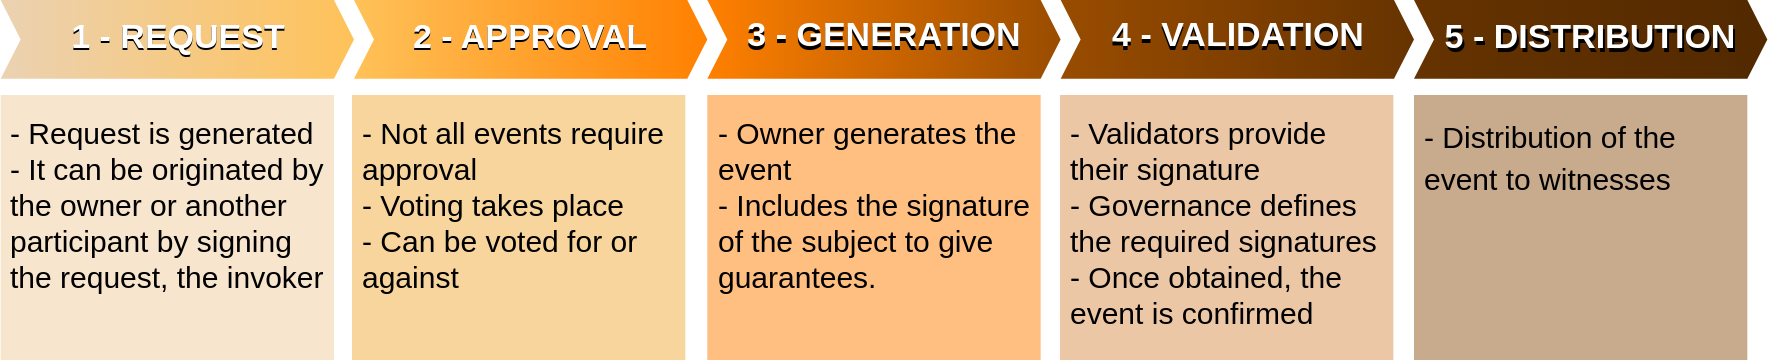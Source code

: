 <mxfile version="20.8.1" type="embed" pages="5">
    <diagram id="1zcTAVt1k4KSup7FvAfL" name="event-life-cycle">
        <mxGraphModel dx="1113" dy="445" grid="1" gridSize="10" guides="1" tooltips="1" connect="1" arrows="1" fold="1" page="0" pageScale="1" pageWidth="827" pageHeight="1169" math="0" shadow="0">
            <root>
                <mxCell id="3D7FDG2aXA9G618_Kong-0"/>
                <mxCell id="3D7FDG2aXA9G618_Kong-1" parent="3D7FDG2aXA9G618_Kong-0"/>
                <mxCell id="3D7FDG2aXA9G618_Kong-4" value="" style="shape=step;perimeter=stepPerimeter;whiteSpace=wrap;html=1;fixedSize=1;size=10;fillColor=#994C00;strokeColor=none;fontSize=17;fontColor=#FFFFFF;fontStyle=1;align=center;rounded=0;gradientColor=#663300;gradientDirection=east;" parent="3D7FDG2aXA9G618_Kong-1" vertex="1">
                    <mxGeometry x="245.33" y="120" width="176.67" height="39.38" as="geometry"/>
                </mxCell>
                <mxCell id="3D7FDG2aXA9G618_Kong-7" value="&lt;div style=&quot;&quot;&gt;&lt;div style=&quot;&quot;&gt;&lt;span style=&quot;font-size: 15px; background-color: initial;&quot;&gt;- N&lt;/span&gt;&lt;span style=&quot;background-color: initial;&quot;&gt;ot all events require approval&lt;/span&gt;&lt;/div&gt;&lt;div style=&quot;&quot;&gt;&lt;span style=&quot;font-size: 15px; background-color: initial;&quot;&gt;- Voting takes place&lt;/span&gt;&lt;/div&gt;&lt;div style=&quot;font-size: 15px;&quot;&gt;- Can be voted for or against&lt;/div&gt;&lt;/div&gt;" style="shape=rect;fillColor=#F7D59C;strokeColor=none;fontSize=15;html=1;whiteSpace=wrap;align=left;verticalAlign=top;spacing=5;rounded=0;" parent="3D7FDG2aXA9G618_Kong-1" vertex="1">
                    <mxGeometry x="-109.01" y="167.5" width="166.67" height="132.5" as="geometry"/>
                </mxCell>
                <mxCell id="3D7FDG2aXA9G618_Kong-10" value="&lt;div style=&quot;font-size: 15px;&quot;&gt;- Owner generates the event&lt;/div&gt;&lt;div style=&quot;font-size: 15px;&quot;&gt;- Includes the signature of the subject to give guarantees.&lt;/div&gt;" style="shape=rect;fillColor=#FFBF80;strokeColor=none;fontSize=15;html=1;whiteSpace=wrap;align=left;verticalAlign=top;spacing=5;rounded=0;" parent="3D7FDG2aXA9G618_Kong-1" vertex="1">
                    <mxGeometry x="68.66" y="167.5" width="166.67" height="132.5" as="geometry"/>
                </mxCell>
                <mxCell id="3D7FDG2aXA9G618_Kong-13" value="&lt;div style=&quot;font-size: 15px;&quot;&gt;&lt;div style=&quot;border-color: var(--border-color); font-size: 15px;&quot;&gt;- Validators provide their signature&lt;/div&gt;&lt;div style=&quot;border-color: var(--border-color); font-size: 15px;&quot;&gt;- Governance defines the required signatures&lt;/div&gt;&lt;div style=&quot;border-color: var(--border-color); font-size: 15px;&quot;&gt;- Once obtained, the event is confirmed&lt;/div&gt;&lt;/div&gt;" style="shape=rect;fillColor=#EBC7A5;strokeColor=none;fontSize=15;html=1;whiteSpace=wrap;align=left;verticalAlign=top;spacing=5;rounded=0;" parent="3D7FDG2aXA9G618_Kong-1" vertex="1">
                    <mxGeometry x="245" y="167.5" width="166.67" height="132.5" as="geometry"/>
                </mxCell>
                <mxCell id="zji8N-b991imn8FverHJ-0" value="" style="shape=step;perimeter=stepPerimeter;whiteSpace=wrap;html=1;fixedSize=1;size=10;fillColor=#EBD2B2;strokeColor=none;fontSize=17;fontColor=#FFFFFF;fontStyle=1;align=center;rounded=0;gradientColor=#FFC259;gradientDirection=east;shadow=0;labelBorderColor=none;labelBackgroundColor=none;" parent="3D7FDG2aXA9G618_Kong-1" vertex="1">
                    <mxGeometry x="-284.68" y="120" width="176.67" height="39.375" as="geometry"/>
                </mxCell>
                <mxCell id="zji8N-b991imn8FverHJ-1" value="&lt;div style=&quot;font-size: 15px;&quot;&gt;- Request is generated&lt;/div&gt;&lt;div style=&quot;font-size: 15px;&quot;&gt;- It can be originated by the owner or another participant by signing the request, the invoker&lt;/div&gt;" style="shape=rect;fillColor=#F7E5CD;strokeColor=none;fontSize=15;html=1;whiteSpace=wrap;align=left;verticalAlign=top;spacing=5;rounded=0;" parent="3D7FDG2aXA9G618_Kong-1" vertex="1">
                    <mxGeometry x="-284.68" y="167.5" width="166.67" height="132.5" as="geometry"/>
                </mxCell>
                <mxCell id="MSrR4TBd-L7hS1zNSrKN-9" value="&lt;span style=&quot;font-size: 17px; font-weight: 700;&quot;&gt;1 - REQUEST&lt;/span&gt;" style="text;html=1;strokeColor=none;fillColor=none;align=center;verticalAlign=middle;whiteSpace=wrap;rounded=0;shadow=0;labelBackgroundColor=none;labelBorderColor=none;fontColor=#000000;" parent="3D7FDG2aXA9G618_Kong-1" vertex="1">
                    <mxGeometry x="-271.345" y="124.69" width="150" height="30" as="geometry"/>
                </mxCell>
                <mxCell id="MSrR4TBd-L7hS1zNSrKN-10" value="&lt;span style=&quot;font-size: 17px; font-weight: 700;&quot;&gt;4 - VALIDATION&lt;/span&gt;" style="text;html=1;strokeColor=none;fillColor=none;align=center;verticalAlign=middle;whiteSpace=wrap;rounded=0;shadow=1;labelBackgroundColor=none;labelBorderColor=none;fontColor=#000000;" parent="3D7FDG2aXA9G618_Kong-1" vertex="1">
                    <mxGeometry x="258.665" y="124.69" width="150" height="30" as="geometry"/>
                </mxCell>
                <mxCell id="MSrR4TBd-L7hS1zNSrKN-5" value="&lt;span style=&quot;font-size: 17px; font-weight: 700;&quot;&gt;1 - REQUEST&lt;/span&gt;" style="text;html=1;strokeColor=none;fillColor=none;align=center;verticalAlign=middle;whiteSpace=wrap;rounded=0;shadow=0;labelBackgroundColor=none;labelBorderColor=none;fontColor=#FFFFFF;" parent="3D7FDG2aXA9G618_Kong-1" vertex="1">
                    <mxGeometry x="-271.345" y="122.69" width="150" height="32" as="geometry"/>
                </mxCell>
                <mxCell id="MSrR4TBd-L7hS1zNSrKN-6" value="&lt;span style=&quot;font-size: 17px; font-weight: 700;&quot;&gt;4 - VALIDATION&lt;/span&gt;" style="text;html=1;strokeColor=none;fillColor=none;align=center;verticalAlign=middle;whiteSpace=wrap;rounded=0;shadow=0;labelBackgroundColor=none;labelBorderColor=none;fontColor=#FFFFFF;" parent="3D7FDG2aXA9G618_Kong-1" vertex="1">
                    <mxGeometry x="258.665" y="122.69" width="150" height="30" as="geometry"/>
                </mxCell>
                <mxCell id="VXS1nXUSuqMABbqbhZp8-0" value="" style="shape=step;perimeter=stepPerimeter;whiteSpace=wrap;html=1;fixedSize=1;size=10;fillColor=#663300;strokeColor=none;fontSize=17;fontColor=#FFFFFF;fontStyle=1;align=center;rounded=0;gradientColor=#522900;gradientDirection=east;" parent="3D7FDG2aXA9G618_Kong-1" vertex="1">
                    <mxGeometry x="422" y="120" width="176.67" height="39.38" as="geometry"/>
                </mxCell>
                <mxCell id="VXS1nXUSuqMABbqbhZp8-1" value="&lt;div style=&quot;font-size: 15px; line-height: 140%;&quot;&gt;&lt;div style=&quot;line-height: 140%;&quot;&gt;- Distribution of the event to witnesses&lt;/div&gt;&lt;div style=&quot;line-height: 140%;&quot;&gt;&lt;br&gt;&lt;/div&gt;&lt;/div&gt;" style="shape=rect;fillColor=#c8aa8d;strokeColor=none;fontSize=16;html=1;whiteSpace=wrap;align=left;verticalAlign=top;spacing=5;rounded=0;" parent="3D7FDG2aXA9G618_Kong-1" vertex="1">
                    <mxGeometry x="422" y="167.5" width="166.67" height="132.5" as="geometry"/>
                </mxCell>
                <mxCell id="VXS1nXUSuqMABbqbhZp8-2" value="&lt;span style=&quot;font-size: 17px; font-weight: 700;&quot;&gt;5 - DISTRIBUTION&lt;/span&gt;" style="text;html=1;strokeColor=none;fillColor=none;align=center;verticalAlign=middle;whiteSpace=wrap;rounded=0;shadow=1;labelBackgroundColor=none;labelBorderColor=none;fontColor=#000000;" parent="3D7FDG2aXA9G618_Kong-1" vertex="1">
                    <mxGeometry x="436.335" y="125.69" width="150" height="30" as="geometry"/>
                </mxCell>
                <mxCell id="VXS1nXUSuqMABbqbhZp8-3" value="&lt;span style=&quot;font-size: 17px; font-weight: 700;&quot;&gt;5 - DISTRIBUTION&lt;/span&gt;" style="text;html=1;strokeColor=none;fillColor=none;align=center;verticalAlign=middle;whiteSpace=wrap;rounded=0;shadow=0;labelBackgroundColor=none;labelBorderColor=none;fontColor=#FFFFFF;" parent="3D7FDG2aXA9G618_Kong-1" vertex="1">
                    <mxGeometry x="435.335" y="124.25" width="150" height="30" as="geometry"/>
                </mxCell>
                <mxCell id="PFTVn4rHt_c6S9Pr9B8e-0" value="" style="group" parent="3D7FDG2aXA9G618_Kong-1" vertex="1" connectable="0">
                    <mxGeometry x="68.657" y="120" width="176.67" height="39.375" as="geometry"/>
                </mxCell>
                <mxCell id="3D7FDG2aXA9G618_Kong-3" value="" style="shape=step;perimeter=stepPerimeter;whiteSpace=wrap;html=1;fixedSize=1;size=10;fillColor=#FF8000;strokeColor=none;fontSize=17;fontColor=#FFFFFF;fontStyle=1;align=center;rounded=0;gradientColor=#994C00;gradientDirection=east;" parent="PFTVn4rHt_c6S9Pr9B8e-0" vertex="1">
                    <mxGeometry x="1.421e-14" width="176.67" height="39.375" as="geometry"/>
                </mxCell>
                <mxCell id="MSrR4TBd-L7hS1zNSrKN-12" value="&lt;span style=&quot;font-size: 17px; font-weight: 700;&quot;&gt;3 - GENERATION&lt;/span&gt;" style="text;html=1;strokeColor=none;fillColor=none;align=center;verticalAlign=middle;whiteSpace=wrap;rounded=0;shadow=1;labelBackgroundColor=none;labelBorderColor=none;fontColor=#000000;" parent="PFTVn4rHt_c6S9Pr9B8e-0" vertex="1">
                    <mxGeometry x="13.335" y="4.69" width="150" height="30" as="geometry"/>
                </mxCell>
                <mxCell id="MSrR4TBd-L7hS1zNSrKN-8" value="&lt;span style=&quot;font-size: 17px; font-weight: 700;&quot;&gt;3 - GENERATION&lt;/span&gt;" style="text;html=1;strokeColor=none;fillColor=none;align=center;verticalAlign=middle;whiteSpace=wrap;rounded=0;shadow=0;labelBackgroundColor=none;labelBorderColor=none;fontColor=#FFFFFF;" parent="PFTVn4rHt_c6S9Pr9B8e-0" vertex="1">
                    <mxGeometry x="13.335" y="2.69" width="150" height="30" as="geometry"/>
                </mxCell>
                <mxCell id="3D7FDG2aXA9G618_Kong-2" value="" style="shape=step;perimeter=stepPerimeter;whiteSpace=wrap;html=1;fixedSize=1;size=10;fillColor=#FFC259;strokeColor=none;fontSize=17;fontColor=#FFFFFF;fontStyle=1;align=center;rounded=0;gradientColor=#FF8000;gradientDirection=east;" parent="3D7FDG2aXA9G618_Kong-1" vertex="1">
                    <mxGeometry x="-108.01" y="120" width="176.67" height="39.375" as="geometry"/>
                </mxCell>
                <mxCell id="MSrR4TBd-L7hS1zNSrKN-11" value="&lt;span style=&quot;font-size: 17px; font-weight: 700;&quot;&gt;2 - APPROVAL&lt;/span&gt;" style="text;html=1;strokeColor=none;fillColor=none;align=center;verticalAlign=middle;whiteSpace=wrap;rounded=0;shadow=1;labelBackgroundColor=none;labelBorderColor=none;fontColor=#000000;" parent="3D7FDG2aXA9G618_Kong-1" vertex="1">
                    <mxGeometry x="-94.675" y="124.69" width="150" height="30" as="geometry"/>
                </mxCell>
                <mxCell id="MSrR4TBd-L7hS1zNSrKN-7" value="&lt;span style=&quot;font-size: 17px; font-weight: 700;&quot;&gt;2 - APPROVAL&lt;/span&gt;" style="text;html=1;strokeColor=none;fillColor=none;align=center;verticalAlign=middle;whiteSpace=wrap;rounded=0;shadow=0;labelBackgroundColor=none;labelBorderColor=none;fontColor=#FFFFFF;" parent="3D7FDG2aXA9G618_Kong-1" vertex="1">
                    <mxGeometry x="-94.675" y="123.69" width="150" height="30" as="geometry"/>
                </mxCell>
            </root>
        </mxGraphModel>
    </diagram>
    <diagram name="elc-request" id="ZH4E3X_eIG_NYbIEjOJw">
        &#xa;
        <mxGraphModel dx="1057" dy="565" grid="1" gridSize="10" guides="1" tooltips="1" connect="1" arrows="1" fold="1" page="1" pageScale="1" pageWidth="827" pageHeight="1169" math="0" shadow="0">
            &#xa;
            <root>
                &#xa;
                <mxCell id="dDCduzP2diUJze8aiC3Q-0"/>
                &#xa;
                <mxCell id="dDCduzP2diUJze8aiC3Q-1" parent="dDCduzP2diUJze8aiC3Q-0"/>
                &#xa;
                <mxCell id="dDCduzP2diUJze8aiC3Q-3" value="" style="group" vertex="1" connectable="0" parent="dDCduzP2diUJze8aiC3Q-1">
                    &#xa;
                    <mxGeometry x="200" y="240" width="120" height="65" as="geometry"/>
                    &#xa;
                </mxCell>
                &#xa;
                <mxCell id="dDCduzP2diUJze8aiC3Q-4" value="&lt;div&gt;&lt;br&gt;&lt;/div&gt;" style="rounded=1;whiteSpace=wrap;html=1;fillColor=#fff2cc;strokeColor=#d6b656;" vertex="1" parent="dDCduzP2diUJze8aiC3Q-3">
                    &#xa;
                    <mxGeometry width="120" height="65" as="geometry"/>
                    &#xa;
                </mxCell>
                &#xa;
                <mxCell id="dDCduzP2diUJze8aiC3Q-5" value="Event request" style="text;html=1;strokeColor=none;fillColor=none;align=center;verticalAlign=middle;whiteSpace=wrap;rounded=0;" vertex="1" parent="dDCduzP2diUJze8aiC3Q-3">
                    &#xa;
                    <mxGeometry x="15" y="3" width="90" height="10" as="geometry"/>
                    &#xa;
                </mxCell>
                &#xa;
                <mxCell id="dDCduzP2diUJze8aiC3Q-6" value="&lt;div&gt;Invoker signature&lt;br&gt;&lt;/div&gt;" style="rounded=1;whiteSpace=wrap;html=1;fillColor=#f8cecc;strokeColor=#b85450;dashed=1;" vertex="1" parent="dDCduzP2diUJze8aiC3Q-3">
                    &#xa;
                    <mxGeometry x="10" y="40" width="100" height="20" as="geometry"/>
                    &#xa;
                </mxCell>
                &#xa;
                <mxCell id="dDCduzP2diUJze8aiC3Q-7" value="&lt;div&gt;Content&lt;br&gt;&lt;/div&gt;" style="rounded=1;whiteSpace=wrap;html=1;fillColor=#dae8fc;strokeColor=#6c8ebf;" vertex="1" parent="dDCduzP2diUJze8aiC3Q-3">
                    &#xa;
                    <mxGeometry x="10" y="16" width="100" height="20" as="geometry"/>
                    &#xa;
                </mxCell>
                &#xa;
            </root>
            &#xa;
        </mxGraphModel>
        &#xa;
    </diagram>
    <diagram name="elc-approval" id="gNj-EA2J8fHijZxM0nG6">
        &#xa;
        <mxGraphModel dx="1057" dy="565" grid="1" gridSize="10" guides="1" tooltips="1" connect="1" arrows="1" fold="1" page="1" pageScale="1" pageWidth="827" pageHeight="1169" math="0" shadow="0">
            &#xa;
            <root>
                &#xa;
                <mxCell id="Jkv9Ta_9DxzxKRtZIUc8-0"/>
                &#xa;
                <mxCell id="Jkv9Ta_9DxzxKRtZIUc8-1" parent="Jkv9Ta_9DxzxKRtZIUc8-0"/>
                &#xa;
                <mxCell id="Jkv9Ta_9DxzxKRtZIUc8-2" value="" style="group" vertex="1" connectable="0" parent="Jkv9Ta_9DxzxKRtZIUc8-1">
                    &#xa;
                    <mxGeometry x="20" y="250" width="120" height="106" as="geometry"/>
                    &#xa;
                </mxCell>
                &#xa;
                <mxCell id="Jkv9Ta_9DxzxKRtZIUc8-3" value="" style="group" vertex="1" connectable="0" parent="Jkv9Ta_9DxzxKRtZIUc8-2">
                    &#xa;
                    <mxGeometry width="120" height="65" as="geometry"/>
                    &#xa;
                </mxCell>
                &#xa;
                <mxCell id="Jkv9Ta_9DxzxKRtZIUc8-4" value="&lt;div&gt;&lt;br&gt;&lt;/div&gt;" style="rounded=1;whiteSpace=wrap;html=1;fillColor=#fff2cc;strokeColor=#d6b656;" vertex="1" parent="Jkv9Ta_9DxzxKRtZIUc8-3">
                    &#xa;
                    <mxGeometry width="120" height="65" as="geometry"/>
                    &#xa;
                </mxCell>
                &#xa;
                <mxCell id="Jkv9Ta_9DxzxKRtZIUc8-5" value="Event request" style="text;html=1;strokeColor=none;fillColor=none;align=center;verticalAlign=middle;whiteSpace=wrap;rounded=0;" vertex="1" parent="Jkv9Ta_9DxzxKRtZIUc8-3">
                    &#xa;
                    <mxGeometry x="15" y="3" width="90" height="10" as="geometry"/>
                    &#xa;
                </mxCell>
                &#xa;
                <mxCell id="Jkv9Ta_9DxzxKRtZIUc8-6" value="&lt;div&gt;Invoker signature&lt;br&gt;&lt;/div&gt;" style="rounded=1;whiteSpace=wrap;html=1;fillColor=#f8cecc;strokeColor=#b85450;dashed=1;" vertex="1" parent="Jkv9Ta_9DxzxKRtZIUc8-3">
                    &#xa;
                    <mxGeometry x="10" y="40" width="100" height="20" as="geometry"/>
                    &#xa;
                </mxCell>
                &#xa;
                <mxCell id="Jkv9Ta_9DxzxKRtZIUc8-7" value="&lt;div&gt;Content&lt;br&gt;&lt;/div&gt;" style="rounded=1;whiteSpace=wrap;html=1;fillColor=#dae8fc;strokeColor=#6c8ebf;" vertex="1" parent="Jkv9Ta_9DxzxKRtZIUc8-3">
                    &#xa;
                    <mxGeometry x="10" y="16" width="100" height="20" as="geometry"/>
                    &#xa;
                </mxCell>
                &#xa;
                <mxCell id="Jkv9Ta_9DxzxKRtZIUc8-8" value="" style="group" vertex="1" connectable="0" parent="Jkv9Ta_9DxzxKRtZIUc8-1">
                    &#xa;
                    <mxGeometry x="190" y="230" width="120" height="106" as="geometry"/>
                    &#xa;
                </mxCell>
                &#xa;
                <mxCell id="Jkv9Ta_9DxzxKRtZIUc8-9" value="" style="group" vertex="1" connectable="0" parent="Jkv9Ta_9DxzxKRtZIUc8-8">
                    &#xa;
                    <mxGeometry y="77" width="120" height="29" as="geometry"/>
                    &#xa;
                </mxCell>
                &#xa;
                <mxCell id="Jkv9Ta_9DxzxKRtZIUc8-10" value="&lt;div&gt;Approver signature&lt;br&gt;&lt;/div&gt;" style="rounded=1;whiteSpace=wrap;html=1;fillColor=#f8cecc;strokeColor=#b85450;dashed=1;" vertex="1" parent="Jkv9Ta_9DxzxKRtZIUc8-9">
                    &#xa;
                    <mxGeometry width="110" height="20" as="geometry"/>
                    &#xa;
                </mxCell>
                &#xa;
                <mxCell id="Jkv9Ta_9DxzxKRtZIUc8-11" value="&lt;div&gt;Approver signature&lt;br&gt;&lt;/div&gt;" style="rounded=1;whiteSpace=wrap;html=1;fillColor=#f8cecc;strokeColor=#b85450;dashed=1;" vertex="1" parent="Jkv9Ta_9DxzxKRtZIUc8-9">
                    &#xa;
                    <mxGeometry x="5" y="5" width="110" height="20" as="geometry"/>
                    &#xa;
                </mxCell>
                &#xa;
                <mxCell id="Jkv9Ta_9DxzxKRtZIUc8-12" value="&lt;div&gt;Approver signature&lt;br&gt;&lt;/div&gt;" style="rounded=1;whiteSpace=wrap;html=1;fillColor=#f8cecc;strokeColor=#b85450;dashed=1;" vertex="1" parent="Jkv9Ta_9DxzxKRtZIUc8-9">
                    &#xa;
                    <mxGeometry x="10" y="9" width="110" height="20" as="geometry"/>
                    &#xa;
                </mxCell>
                &#xa;
                <mxCell id="Jkv9Ta_9DxzxKRtZIUc8-13" style="edgeStyle=none;html=1;exitX=0.5;exitY=0;exitDx=0;exitDy=0;entryX=0.459;entryY=1.002;entryDx=0;entryDy=0;entryPerimeter=0;" edge="1" parent="Jkv9Ta_9DxzxKRtZIUc8-8" source="Jkv9Ta_9DxzxKRtZIUc8-10" target="Jkv9Ta_9DxzxKRtZIUc8-15">
                    &#xa;
                    <mxGeometry relative="1" as="geometry">
                        &#xa;
                        <mxPoint x="64" y="80" as="sourcePoint"/>
                        &#xa;
                        <mxPoint x="55" y="70" as="targetPoint"/>
                        &#xa;
                    </mxGeometry>
                    &#xa;
                </mxCell>
                &#xa;
                <mxCell id="Jkv9Ta_9DxzxKRtZIUc8-14" value="" style="group" vertex="1" connectable="0" parent="Jkv9Ta_9DxzxKRtZIUc8-8">
                    &#xa;
                    <mxGeometry width="120" height="65" as="geometry"/>
                    &#xa;
                </mxCell>
                &#xa;
                <mxCell id="Jkv9Ta_9DxzxKRtZIUc8-15" value="&lt;div&gt;&lt;br&gt;&lt;/div&gt;" style="rounded=1;whiteSpace=wrap;html=1;fillColor=#fff2cc;strokeColor=#d6b656;" vertex="1" parent="Jkv9Ta_9DxzxKRtZIUc8-14">
                    &#xa;
                    <mxGeometry width="120" height="65" as="geometry"/>
                    &#xa;
                </mxCell>
                &#xa;
                <mxCell id="Jkv9Ta_9DxzxKRtZIUc8-16" value="Event request" style="text;html=1;strokeColor=none;fillColor=none;align=center;verticalAlign=middle;whiteSpace=wrap;rounded=0;" vertex="1" parent="Jkv9Ta_9DxzxKRtZIUc8-14">
                    &#xa;
                    <mxGeometry x="15" y="3" width="90" height="10" as="geometry"/>
                    &#xa;
                </mxCell>
                &#xa;
                <mxCell id="Jkv9Ta_9DxzxKRtZIUc8-17" value="&lt;div&gt;Invoker signature&lt;br&gt;&lt;/div&gt;" style="rounded=1;whiteSpace=wrap;html=1;fillColor=#f8cecc;strokeColor=#b85450;dashed=1;" vertex="1" parent="Jkv9Ta_9DxzxKRtZIUc8-14">
                    &#xa;
                    <mxGeometry x="10" y="40" width="100" height="20" as="geometry"/>
                    &#xa;
                </mxCell>
                &#xa;
                <mxCell id="Jkv9Ta_9DxzxKRtZIUc8-18" value="&lt;div&gt;Content&lt;br&gt;&lt;/div&gt;" style="rounded=1;whiteSpace=wrap;html=1;fillColor=#dae8fc;strokeColor=#6c8ebf;" vertex="1" parent="Jkv9Ta_9DxzxKRtZIUc8-14">
                    &#xa;
                    <mxGeometry x="10" y="16" width="100" height="20" as="geometry"/>
                    &#xa;
                </mxCell>
                &#xa;
                <mxCell id="Jkv9Ta_9DxzxKRtZIUc8-19" value="" style="shape=flexArrow;endArrow=classic;html=1;fillColor=#A1A1A1;strokeColor=none;width=7.222;endSize=4.203;endWidth=11.883;" edge="1" parent="Jkv9Ta_9DxzxKRtZIUc8-1">
                    &#xa;
                    <mxGeometry width="50" height="50" relative="1" as="geometry">
                        &#xa;
                        <mxPoint x="150" y="282.76" as="sourcePoint"/>
                        &#xa;
                        <mxPoint x="180" y="282.76" as="targetPoint"/>
                        &#xa;
                    </mxGeometry>
                    &#xa;
                </mxCell>
                &#xa;
            </root>
            &#xa;
        </mxGraphModel>
        &#xa;
    </diagram>
    <diagram id="ZJOfFJzypOt2eD_Vw1f1" name="elc-generation">
        &#xa;
        <mxGraphModel dx="1244" dy="665" grid="1" gridSize="10" guides="1" tooltips="1" connect="1" arrows="1" fold="1" page="1" pageScale="1" pageWidth="827" pageHeight="1169" math="0" shadow="0">
            &#xa;
            <root>
                &#xa;
                <mxCell id="0"/>
                &#xa;
                <mxCell id="1" parent="0"/>
                &#xa;
                <mxCell id="nVv_LCEXnK_jE2LSABRJ-8" value="" style="group" vertex="1" connectable="0" parent="1">
                    &#xa;
                    <mxGeometry x="20" y="250" width="120" height="106" as="geometry"/>
                    &#xa;
                </mxCell>
                &#xa;
                <mxCell id="nVv_LCEXnK_jE2LSABRJ-14" value="" style="group" vertex="1" connectable="0" parent="nVv_LCEXnK_jE2LSABRJ-8">
                    &#xa;
                    <mxGeometry width="120" height="65" as="geometry"/>
                    &#xa;
                </mxCell>
                &#xa;
                <mxCell id="nVv_LCEXnK_jE2LSABRJ-15" value="&lt;div&gt;&lt;br&gt;&lt;/div&gt;" style="rounded=1;whiteSpace=wrap;html=1;fillColor=#fff2cc;strokeColor=#d6b656;" vertex="1" parent="nVv_LCEXnK_jE2LSABRJ-14">
                    &#xa;
                    <mxGeometry width="120" height="65" as="geometry"/>
                    &#xa;
                </mxCell>
                &#xa;
                <mxCell id="nVv_LCEXnK_jE2LSABRJ-16" value="Event request" style="text;html=1;strokeColor=none;fillColor=none;align=center;verticalAlign=middle;whiteSpace=wrap;rounded=0;" vertex="1" parent="nVv_LCEXnK_jE2LSABRJ-14">
                    &#xa;
                    <mxGeometry x="15" y="3" width="90" height="10" as="geometry"/>
                    &#xa;
                </mxCell>
                &#xa;
                <mxCell id="nVv_LCEXnK_jE2LSABRJ-17" value="&lt;div&gt;Invoker signature&lt;br&gt;&lt;/div&gt;" style="rounded=1;whiteSpace=wrap;html=1;fillColor=#f8cecc;strokeColor=#b85450;dashed=1;" vertex="1" parent="nVv_LCEXnK_jE2LSABRJ-14">
                    &#xa;
                    <mxGeometry x="10" y="40" width="100" height="20" as="geometry"/>
                    &#xa;
                </mxCell>
                &#xa;
                <mxCell id="nVv_LCEXnK_jE2LSABRJ-18" value="&lt;div&gt;Content&lt;br&gt;&lt;/div&gt;" style="rounded=1;whiteSpace=wrap;html=1;fillColor=#dae8fc;strokeColor=#6c8ebf;" vertex="1" parent="nVv_LCEXnK_jE2LSABRJ-14">
                    &#xa;
                    <mxGeometry x="10" y="16" width="100" height="20" as="geometry"/>
                    &#xa;
                </mxCell>
                &#xa;
                <mxCell id="nVv_LCEXnK_jE2LSABRJ-62" value="" style="group" vertex="1" connectable="0" parent="1">
                    &#xa;
                    <mxGeometry x="190" y="230" width="120" height="106" as="geometry"/>
                    &#xa;
                </mxCell>
                &#xa;
                <mxCell id="nVv_LCEXnK_jE2LSABRJ-63" value="" style="group" vertex="1" connectable="0" parent="nVv_LCEXnK_jE2LSABRJ-62">
                    &#xa;
                    <mxGeometry y="77" width="120" height="29" as="geometry"/>
                    &#xa;
                </mxCell>
                &#xa;
                <mxCell id="nVv_LCEXnK_jE2LSABRJ-64" value="&lt;div&gt;Approver signature&lt;br&gt;&lt;/div&gt;" style="rounded=1;whiteSpace=wrap;html=1;fillColor=#f8cecc;strokeColor=#b85450;dashed=1;" vertex="1" parent="nVv_LCEXnK_jE2LSABRJ-63">
                    &#xa;
                    <mxGeometry width="110" height="20" as="geometry"/>
                    &#xa;
                </mxCell>
                &#xa;
                <mxCell id="nVv_LCEXnK_jE2LSABRJ-65" value="&lt;div&gt;Approver signature&lt;br&gt;&lt;/div&gt;" style="rounded=1;whiteSpace=wrap;html=1;fillColor=#f8cecc;strokeColor=#b85450;dashed=1;" vertex="1" parent="nVv_LCEXnK_jE2LSABRJ-63">
                    &#xa;
                    <mxGeometry x="5" y="5" width="110" height="20" as="geometry"/>
                    &#xa;
                </mxCell>
                &#xa;
                <mxCell id="nVv_LCEXnK_jE2LSABRJ-66" value="&lt;div&gt;Approver signature&lt;br&gt;&lt;/div&gt;" style="rounded=1;whiteSpace=wrap;html=1;fillColor=#f8cecc;strokeColor=#b85450;dashed=1;" vertex="1" parent="nVv_LCEXnK_jE2LSABRJ-63">
                    &#xa;
                    <mxGeometry x="10" y="9" width="110" height="20" as="geometry"/>
                    &#xa;
                </mxCell>
                &#xa;
                <mxCell id="nVv_LCEXnK_jE2LSABRJ-67" style="edgeStyle=none;html=1;exitX=0.5;exitY=0;exitDx=0;exitDy=0;entryX=0.459;entryY=1.002;entryDx=0;entryDy=0;entryPerimeter=0;" edge="1" parent="nVv_LCEXnK_jE2LSABRJ-62" source="nVv_LCEXnK_jE2LSABRJ-64" target="nVv_LCEXnK_jE2LSABRJ-69">
                    &#xa;
                    <mxGeometry relative="1" as="geometry">
                        &#xa;
                        <mxPoint x="64" y="80" as="sourcePoint"/>
                        &#xa;
                        <mxPoint x="55" y="70" as="targetPoint"/>
                        &#xa;
                    </mxGeometry>
                    &#xa;
                </mxCell>
                &#xa;
                <mxCell id="nVv_LCEXnK_jE2LSABRJ-68" value="" style="group" vertex="1" connectable="0" parent="nVv_LCEXnK_jE2LSABRJ-62">
                    &#xa;
                    <mxGeometry width="120" height="65" as="geometry"/>
                    &#xa;
                </mxCell>
                &#xa;
                <mxCell id="nVv_LCEXnK_jE2LSABRJ-69" value="&lt;div&gt;&lt;br&gt;&lt;/div&gt;" style="rounded=1;whiteSpace=wrap;html=1;fillColor=#fff2cc;strokeColor=#d6b656;" vertex="1" parent="nVv_LCEXnK_jE2LSABRJ-68">
                    &#xa;
                    <mxGeometry width="120" height="65" as="geometry"/>
                    &#xa;
                </mxCell>
                &#xa;
                <mxCell id="nVv_LCEXnK_jE2LSABRJ-70" value="Event request" style="text;html=1;strokeColor=none;fillColor=none;align=center;verticalAlign=middle;whiteSpace=wrap;rounded=0;" vertex="1" parent="nVv_LCEXnK_jE2LSABRJ-68">
                    &#xa;
                    <mxGeometry x="15" y="3" width="90" height="10" as="geometry"/>
                    &#xa;
                </mxCell>
                &#xa;
                <mxCell id="nVv_LCEXnK_jE2LSABRJ-71" value="&lt;div&gt;Invoker signature&lt;br&gt;&lt;/div&gt;" style="rounded=1;whiteSpace=wrap;html=1;fillColor=#f8cecc;strokeColor=#b85450;dashed=1;" vertex="1" parent="nVv_LCEXnK_jE2LSABRJ-68">
                    &#xa;
                    <mxGeometry x="10" y="40" width="100" height="20" as="geometry"/>
                    &#xa;
                </mxCell>
                &#xa;
                <mxCell id="nVv_LCEXnK_jE2LSABRJ-72" value="&lt;div&gt;Content&lt;br&gt;&lt;/div&gt;" style="rounded=1;whiteSpace=wrap;html=1;fillColor=#dae8fc;strokeColor=#6c8ebf;" vertex="1" parent="nVv_LCEXnK_jE2LSABRJ-68">
                    &#xa;
                    <mxGeometry x="10" y="16" width="100" height="20" as="geometry"/>
                    &#xa;
                </mxCell>
                &#xa;
                <mxCell id="JnJ1rThP4SIoPzgBZPe8-23" value="" style="shape=flexArrow;endArrow=classic;html=1;fillColor=#A1A1A1;strokeColor=none;width=7.222;endSize=4.203;endWidth=11.883;" edge="1" parent="1">
                    &#xa;
                    <mxGeometry width="50" height="50" relative="1" as="geometry">
                        &#xa;
                        <mxPoint x="150" y="282.76" as="sourcePoint"/>
                        &#xa;
                        <mxPoint x="180" y="282.76" as="targetPoint"/>
                        &#xa;
                    </mxGeometry>
                    &#xa;
                </mxCell>
                &#xa;
                <mxCell id="JnJ1rThP4SIoPzgBZPe8-25" value="" style="shape=flexArrow;endArrow=classic;html=1;fillColor=#A1A1A1;strokeColor=none;width=7.222;endSize=4.203;endWidth=11.883;" edge="1" parent="1">
                    &#xa;
                    <mxGeometry width="50" height="50" relative="1" as="geometry">
                        &#xa;
                        <mxPoint x="320" y="282.76" as="sourcePoint"/>
                        &#xa;
                        <mxPoint x="350" y="282.76" as="targetPoint"/>
                        &#xa;
                    </mxGeometry>
                    &#xa;
                </mxCell>
                &#xa;
                <mxCell id="JnJ1rThP4SIoPzgBZPe8-30" value="" style="group" vertex="1" connectable="0" parent="1">
                    &#xa;
                    <mxGeometry x="360" y="181" width="140" height="225" as="geometry"/>
                    &#xa;
                </mxCell>
                &#xa;
                <mxCell id="JnJ1rThP4SIoPzgBZPe8-24" value="" style="group" vertex="1" connectable="0" parent="JnJ1rThP4SIoPzgBZPe8-30">
                    &#xa;
                    <mxGeometry width="140" height="190" as="geometry"/>
                    &#xa;
                </mxCell>
                &#xa;
                <mxCell id="FTUDNyqa-5ZmyVYh3qCi-1" value="" style="rounded=1;whiteSpace=wrap;html=1;fillColor=#f5f5f5;fontColor=#333333;strokeColor=#666666;" vertex="1" parent="JnJ1rThP4SIoPzgBZPe8-24">
                    &#xa;
                    <mxGeometry width="140" height="190" as="geometry"/>
                    &#xa;
                </mxCell>
                &#xa;
                <mxCell id="FTUDNyqa-5ZmyVYh3qCi-2" value="&lt;div&gt;Previous event hash&lt;br&gt;&lt;/div&gt;" style="rounded=1;whiteSpace=wrap;html=1;fillColor=#d5e8d4;strokeColor=#82b366;" vertex="1" parent="JnJ1rThP4SIoPzgBZPe8-24">
                    &#xa;
                    <mxGeometry x="10" y="132" width="120" height="20" as="geometry"/>
                    &#xa;
                </mxCell>
                &#xa;
                <mxCell id="FTUDNyqa-5ZmyVYh3qCi-5" value="&lt;div&gt;Event metainfo&lt;br&gt;&lt;/div&gt;" style="rounded=1;whiteSpace=wrap;html=1;fillColor=#dae8fc;strokeColor=#6c8ebf;" vertex="1" parent="JnJ1rThP4SIoPzgBZPe8-24">
                    &#xa;
                    <mxGeometry x="10" y="157" width="120" height="20" as="geometry"/>
                    &#xa;
                </mxCell>
                &#xa;
                <mxCell id="FTUDNyqa-5ZmyVYh3qCi-6" value="Event" style="text;html=1;strokeColor=none;fillColor=none;align=center;verticalAlign=middle;whiteSpace=wrap;rounded=0;" vertex="1" parent="JnJ1rThP4SIoPzgBZPe8-24">
                    &#xa;
                    <mxGeometry x="40" y="6" width="60" height="10" as="geometry"/>
                    &#xa;
                </mxCell>
                &#xa;
                <mxCell id="FTUDNyqa-5ZmyVYh3qCi-7" value="" style="group" vertex="1" connectable="0" parent="JnJ1rThP4SIoPzgBZPe8-24">
                    &#xa;
                    <mxGeometry x="10" y="20" width="120" height="106" as="geometry"/>
                    &#xa;
                </mxCell>
                &#xa;
                <mxCell id="FTUDNyqa-5ZmyVYh3qCi-8" value="" style="group" vertex="1" connectable="0" parent="FTUDNyqa-5ZmyVYh3qCi-7">
                    &#xa;
                    <mxGeometry y="77" width="120" height="29" as="geometry"/>
                    &#xa;
                </mxCell>
                &#xa;
                <mxCell id="FTUDNyqa-5ZmyVYh3qCi-9" value="&lt;div&gt;Approver signature&lt;br&gt;&lt;/div&gt;" style="rounded=1;whiteSpace=wrap;html=1;fillColor=#f8cecc;strokeColor=#b85450;dashed=1;" vertex="1" parent="FTUDNyqa-5ZmyVYh3qCi-8">
                    &#xa;
                    <mxGeometry width="110" height="20" as="geometry"/>
                    &#xa;
                </mxCell>
                &#xa;
                <mxCell id="FTUDNyqa-5ZmyVYh3qCi-10" value="&lt;div&gt;Approver signature&lt;br&gt;&lt;/div&gt;" style="rounded=1;whiteSpace=wrap;html=1;fillColor=#f8cecc;strokeColor=#b85450;dashed=1;" vertex="1" parent="FTUDNyqa-5ZmyVYh3qCi-8">
                    &#xa;
                    <mxGeometry x="5" y="5" width="110" height="20" as="geometry"/>
                    &#xa;
                </mxCell>
                &#xa;
                <mxCell id="FTUDNyqa-5ZmyVYh3qCi-11" value="&lt;div&gt;Approver signature&lt;br&gt;&lt;/div&gt;" style="rounded=1;whiteSpace=wrap;html=1;fillColor=#f8cecc;strokeColor=#b85450;dashed=1;" vertex="1" parent="FTUDNyqa-5ZmyVYh3qCi-8">
                    &#xa;
                    <mxGeometry x="10" y="9" width="110" height="20" as="geometry"/>
                    &#xa;
                </mxCell>
                &#xa;
                <mxCell id="FTUDNyqa-5ZmyVYh3qCi-12" style="edgeStyle=none;html=1;exitX=0.5;exitY=0;exitDx=0;exitDy=0;entryX=0.459;entryY=1.002;entryDx=0;entryDy=0;entryPerimeter=0;" edge="1" parent="FTUDNyqa-5ZmyVYh3qCi-7" source="FTUDNyqa-5ZmyVYh3qCi-9" target="FTUDNyqa-5ZmyVYh3qCi-14">
                    &#xa;
                    <mxGeometry relative="1" as="geometry">
                        &#xa;
                        <mxPoint x="64" y="80" as="sourcePoint"/>
                        &#xa;
                        <mxPoint x="55" y="70" as="targetPoint"/>
                        &#xa;
                    </mxGeometry>
                    &#xa;
                </mxCell>
                &#xa;
                <mxCell id="FTUDNyqa-5ZmyVYh3qCi-13" value="" style="group" vertex="1" connectable="0" parent="FTUDNyqa-5ZmyVYh3qCi-7">
                    &#xa;
                    <mxGeometry width="120" height="65" as="geometry"/>
                    &#xa;
                </mxCell>
                &#xa;
                <mxCell id="FTUDNyqa-5ZmyVYh3qCi-14" value="&lt;div&gt;&lt;br&gt;&lt;/div&gt;" style="rounded=1;whiteSpace=wrap;html=1;fillColor=#fff2cc;strokeColor=#d6b656;" vertex="1" parent="FTUDNyqa-5ZmyVYh3qCi-13">
                    &#xa;
                    <mxGeometry width="120" height="65" as="geometry"/>
                    &#xa;
                </mxCell>
                &#xa;
                <mxCell id="FTUDNyqa-5ZmyVYh3qCi-15" value="Event request" style="text;html=1;strokeColor=none;fillColor=none;align=center;verticalAlign=middle;whiteSpace=wrap;rounded=0;" vertex="1" parent="FTUDNyqa-5ZmyVYh3qCi-13">
                    &#xa;
                    <mxGeometry x="15" y="3" width="90" height="10" as="geometry"/>
                    &#xa;
                </mxCell>
                &#xa;
                <mxCell id="FTUDNyqa-5ZmyVYh3qCi-16" value="&lt;div&gt;Invoker signature&lt;br&gt;&lt;/div&gt;" style="rounded=1;whiteSpace=wrap;html=1;fillColor=#f8cecc;strokeColor=#b85450;dashed=1;" vertex="1" parent="FTUDNyqa-5ZmyVYh3qCi-13">
                    &#xa;
                    <mxGeometry x="10" y="40" width="100" height="20" as="geometry"/>
                    &#xa;
                </mxCell>
                &#xa;
                <mxCell id="FTUDNyqa-5ZmyVYh3qCi-17" value="&lt;div&gt;Content&lt;br&gt;&lt;/div&gt;" style="rounded=1;whiteSpace=wrap;html=1;fillColor=#dae8fc;strokeColor=#6c8ebf;" vertex="1" parent="FTUDNyqa-5ZmyVYh3qCi-13">
                    &#xa;
                    <mxGeometry x="10" y="16" width="100" height="20" as="geometry"/>
                    &#xa;
                </mxCell>
                &#xa;
                <mxCell id="JnJ1rThP4SIoPzgBZPe8-28" style="rounded=0;orthogonalLoop=1;jettySize=auto;html=1;exitX=0.5;exitY=0;exitDx=0;exitDy=0;entryX=0.5;entryY=1;entryDx=0;entryDy=0;" edge="1" parent="JnJ1rThP4SIoPzgBZPe8-30" source="JnJ1rThP4SIoPzgBZPe8-29">
                    &#xa;
                    <mxGeometry relative="1" as="geometry">
                        &#xa;
                        <mxPoint x="70" y="190" as="targetPoint"/>
                        &#xa;
                    </mxGeometry>
                    &#xa;
                </mxCell>
                &#xa;
                <mxCell id="JnJ1rThP4SIoPzgBZPe8-29" value="&lt;div&gt;Subject signature&lt;br&gt;&lt;/div&gt;" style="rounded=1;whiteSpace=wrap;html=1;fillColor=#f8cecc;strokeColor=#b85450;" vertex="1" parent="JnJ1rThP4SIoPzgBZPe8-30">
                    &#xa;
                    <mxGeometry y="206" width="140" height="19" as="geometry"/>
                    &#xa;
                </mxCell>
                &#xa;
            </root>
            &#xa;
        </mxGraphModel>
        &#xa;
    </diagram>
    <diagram name="elc-validation" id="hK-6k23ux32MeOjTGYsU">
        &#xa;
        <mxGraphModel dx="1057" dy="565" grid="1" gridSize="10" guides="1" tooltips="1" connect="1" arrows="1" fold="1" page="1" pageScale="1" pageWidth="827" pageHeight="1169" math="0" shadow="0">
            &#xa;
            <root>
                &#xa;
                <mxCell id="eqACoX-H41hGvcfy850g-0"/>
                &#xa;
                <mxCell id="eqACoX-H41hGvcfy850g-1" parent="eqACoX-H41hGvcfy850g-0"/>
                &#xa;
                <mxCell id="eqACoX-H41hGvcfy850g-2" value="" style="group" vertex="1" connectable="0" parent="eqACoX-H41hGvcfy850g-1">
                    &#xa;
                    <mxGeometry x="20" y="250" width="120" height="106" as="geometry"/>
                    &#xa;
                </mxCell>
                &#xa;
                <mxCell id="eqACoX-H41hGvcfy850g-3" value="" style="group" vertex="1" connectable="0" parent="eqACoX-H41hGvcfy850g-2">
                    &#xa;
                    <mxGeometry width="120" height="65" as="geometry"/>
                    &#xa;
                </mxCell>
                &#xa;
                <mxCell id="eqACoX-H41hGvcfy850g-4" value="&lt;div&gt;&lt;br&gt;&lt;/div&gt;" style="rounded=1;whiteSpace=wrap;html=1;fillColor=#fff2cc;strokeColor=#d6b656;" vertex="1" parent="eqACoX-H41hGvcfy850g-3">
                    &#xa;
                    <mxGeometry width="120" height="65" as="geometry"/>
                    &#xa;
                </mxCell>
                &#xa;
                <mxCell id="eqACoX-H41hGvcfy850g-5" value="Event request" style="text;html=1;strokeColor=none;fillColor=none;align=center;verticalAlign=middle;whiteSpace=wrap;rounded=0;" vertex="1" parent="eqACoX-H41hGvcfy850g-3">
                    &#xa;
                    <mxGeometry x="15" y="3" width="90" height="10" as="geometry"/>
                    &#xa;
                </mxCell>
                &#xa;
                <mxCell id="eqACoX-H41hGvcfy850g-6" value="&lt;div&gt;Invoker signature&lt;br&gt;&lt;/div&gt;" style="rounded=1;whiteSpace=wrap;html=1;fillColor=#f8cecc;strokeColor=#b85450;dashed=1;" vertex="1" parent="eqACoX-H41hGvcfy850g-3">
                    &#xa;
                    <mxGeometry x="10" y="40" width="100" height="20" as="geometry"/>
                    &#xa;
                </mxCell>
                &#xa;
                <mxCell id="eqACoX-H41hGvcfy850g-7" value="&lt;div&gt;Content&lt;br&gt;&lt;/div&gt;" style="rounded=1;whiteSpace=wrap;html=1;fillColor=#dae8fc;strokeColor=#6c8ebf;" vertex="1" parent="eqACoX-H41hGvcfy850g-3">
                    &#xa;
                    <mxGeometry x="10" y="16" width="100" height="20" as="geometry"/>
                    &#xa;
                </mxCell>
                &#xa;
                <mxCell id="eqACoX-H41hGvcfy850g-8" value="" style="group" vertex="1" connectable="0" parent="eqACoX-H41hGvcfy850g-1">
                    &#xa;
                    <mxGeometry x="190" y="230" width="120" height="106" as="geometry"/>
                    &#xa;
                </mxCell>
                &#xa;
                <mxCell id="eqACoX-H41hGvcfy850g-9" value="" style="group" vertex="1" connectable="0" parent="eqACoX-H41hGvcfy850g-8">
                    &#xa;
                    <mxGeometry y="77" width="120" height="29" as="geometry"/>
                    &#xa;
                </mxCell>
                &#xa;
                <mxCell id="eqACoX-H41hGvcfy850g-10" value="&lt;div&gt;Approver signature&lt;br&gt;&lt;/div&gt;" style="rounded=1;whiteSpace=wrap;html=1;fillColor=#f8cecc;strokeColor=#b85450;dashed=1;" vertex="1" parent="eqACoX-H41hGvcfy850g-9">
                    &#xa;
                    <mxGeometry width="110" height="20" as="geometry"/>
                    &#xa;
                </mxCell>
                &#xa;
                <mxCell id="eqACoX-H41hGvcfy850g-11" value="&lt;div&gt;Approver signature&lt;br&gt;&lt;/div&gt;" style="rounded=1;whiteSpace=wrap;html=1;fillColor=#f8cecc;strokeColor=#b85450;dashed=1;" vertex="1" parent="eqACoX-H41hGvcfy850g-9">
                    &#xa;
                    <mxGeometry x="5" y="5" width="110" height="20" as="geometry"/>
                    &#xa;
                </mxCell>
                &#xa;
                <mxCell id="eqACoX-H41hGvcfy850g-12" value="&lt;div&gt;Approver signature&lt;br&gt;&lt;/div&gt;" style="rounded=1;whiteSpace=wrap;html=1;fillColor=#f8cecc;strokeColor=#b85450;dashed=1;" vertex="1" parent="eqACoX-H41hGvcfy850g-9">
                    &#xa;
                    <mxGeometry x="10" y="9" width="110" height="20" as="geometry"/>
                    &#xa;
                </mxCell>
                &#xa;
                <mxCell id="eqACoX-H41hGvcfy850g-13" style="edgeStyle=none;html=1;exitX=0.5;exitY=0;exitDx=0;exitDy=0;entryX=0.459;entryY=1.002;entryDx=0;entryDy=0;entryPerimeter=0;" edge="1" parent="eqACoX-H41hGvcfy850g-8" source="eqACoX-H41hGvcfy850g-10" target="eqACoX-H41hGvcfy850g-15">
                    &#xa;
                    <mxGeometry relative="1" as="geometry">
                        &#xa;
                        <mxPoint x="64" y="80" as="sourcePoint"/>
                        &#xa;
                        <mxPoint x="55" y="70" as="targetPoint"/>
                        &#xa;
                    </mxGeometry>
                    &#xa;
                </mxCell>
                &#xa;
                <mxCell id="eqACoX-H41hGvcfy850g-14" value="" style="group" vertex="1" connectable="0" parent="eqACoX-H41hGvcfy850g-8">
                    &#xa;
                    <mxGeometry width="120" height="65" as="geometry"/>
                    &#xa;
                </mxCell>
                &#xa;
                <mxCell id="eqACoX-H41hGvcfy850g-15" value="&lt;div&gt;&lt;br&gt;&lt;/div&gt;" style="rounded=1;whiteSpace=wrap;html=1;fillColor=#fff2cc;strokeColor=#d6b656;" vertex="1" parent="eqACoX-H41hGvcfy850g-14">
                    &#xa;
                    <mxGeometry width="120" height="65" as="geometry"/>
                    &#xa;
                </mxCell>
                &#xa;
                <mxCell id="eqACoX-H41hGvcfy850g-16" value="Event request" style="text;html=1;strokeColor=none;fillColor=none;align=center;verticalAlign=middle;whiteSpace=wrap;rounded=0;" vertex="1" parent="eqACoX-H41hGvcfy850g-14">
                    &#xa;
                    <mxGeometry x="15" y="3" width="90" height="10" as="geometry"/>
                    &#xa;
                </mxCell>
                &#xa;
                <mxCell id="eqACoX-H41hGvcfy850g-17" value="&lt;div&gt;Invoker signature&lt;br&gt;&lt;/div&gt;" style="rounded=1;whiteSpace=wrap;html=1;fillColor=#f8cecc;strokeColor=#b85450;dashed=1;" vertex="1" parent="eqACoX-H41hGvcfy850g-14">
                    &#xa;
                    <mxGeometry x="10" y="40" width="100" height="20" as="geometry"/>
                    &#xa;
                </mxCell>
                &#xa;
                <mxCell id="eqACoX-H41hGvcfy850g-18" value="&lt;div&gt;Content&lt;br&gt;&lt;/div&gt;" style="rounded=1;whiteSpace=wrap;html=1;fillColor=#dae8fc;strokeColor=#6c8ebf;" vertex="1" parent="eqACoX-H41hGvcfy850g-14">
                    &#xa;
                    <mxGeometry x="10" y="16" width="100" height="20" as="geometry"/>
                    &#xa;
                </mxCell>
                &#xa;
                <mxCell id="eqACoX-H41hGvcfy850g-19" value="" style="shape=flexArrow;endArrow=classic;html=1;fillColor=#A1A1A1;strokeColor=none;width=7.222;endSize=4.203;endWidth=11.883;" edge="1" parent="eqACoX-H41hGvcfy850g-1">
                    &#xa;
                    <mxGeometry width="50" height="50" relative="1" as="geometry">
                        &#xa;
                        <mxPoint x="150" y="282.76" as="sourcePoint"/>
                        &#xa;
                        <mxPoint x="180" y="282.76" as="targetPoint"/>
                        &#xa;
                    </mxGeometry>
                    &#xa;
                </mxCell>
                &#xa;
                <mxCell id="eqACoX-H41hGvcfy850g-20" value="" style="shape=flexArrow;endArrow=classic;html=1;fillColor=#A1A1A1;strokeColor=none;width=7.222;endSize=4.203;endWidth=11.883;" edge="1" parent="eqACoX-H41hGvcfy850g-1">
                    &#xa;
                    <mxGeometry width="50" height="50" relative="1" as="geometry">
                        &#xa;
                        <mxPoint x="320" y="282.76" as="sourcePoint"/>
                        &#xa;
                        <mxPoint x="350" y="282.76" as="targetPoint"/>
                        &#xa;
                    </mxGeometry>
                    &#xa;
                </mxCell>
                &#xa;
                <mxCell id="eqACoX-H41hGvcfy850g-21" value="" style="shape=flexArrow;endArrow=classic;html=1;fillColor=#A1A1A1;strokeColor=none;width=7.222;endSize=4.203;endWidth=11.883;" edge="1" parent="eqACoX-H41hGvcfy850g-1">
                    &#xa;
                    <mxGeometry width="50" height="50" relative="1" as="geometry">
                        &#xa;
                        <mxPoint x="510" y="282.76" as="sourcePoint"/>
                        &#xa;
                        <mxPoint x="540" y="282.76" as="targetPoint"/>
                        &#xa;
                    </mxGeometry>
                    &#xa;
                </mxCell>
                &#xa;
                <mxCell id="eqACoX-H41hGvcfy850g-22" value="" style="group" vertex="1" connectable="0" parent="eqACoX-H41hGvcfy850g-1">
                    &#xa;
                    <mxGeometry x="550" y="160" width="140" height="264" as="geometry"/>
                    &#xa;
                </mxCell>
                &#xa;
                <mxCell id="eqACoX-H41hGvcfy850g-23" value="" style="rounded=1;whiteSpace=wrap;html=1;fillColor=#f5f5f5;fontColor=#333333;strokeColor=#666666;" vertex="1" parent="eqACoX-H41hGvcfy850g-22">
                    &#xa;
                    <mxGeometry width="140" height="190" as="geometry"/>
                    &#xa;
                </mxCell>
                &#xa;
                <mxCell id="eqACoX-H41hGvcfy850g-24" value="&lt;div&gt;Previous event hash&lt;br&gt;&lt;/div&gt;" style="rounded=1;whiteSpace=wrap;html=1;fillColor=#d5e8d4;strokeColor=#82b366;" vertex="1" parent="eqACoX-H41hGvcfy850g-22">
                    &#xa;
                    <mxGeometry x="10" y="132" width="120" height="20" as="geometry"/>
                    &#xa;
                </mxCell>
                &#xa;
                <mxCell id="eqACoX-H41hGvcfy850g-25" style="rounded=0;orthogonalLoop=1;jettySize=auto;html=1;exitX=0.5;exitY=0;exitDx=0;exitDy=0;entryX=0.5;entryY=1;entryDx=0;entryDy=0;" edge="1" parent="eqACoX-H41hGvcfy850g-22" source="eqACoX-H41hGvcfy850g-26" target="eqACoX-H41hGvcfy850g-23">
                    &#xa;
                    <mxGeometry relative="1" as="geometry">
                        &#xa;
                        <mxPoint x="90" y="200" as="targetPoint"/>
                        &#xa;
                    </mxGeometry>
                    &#xa;
                </mxCell>
                &#xa;
                <mxCell id="eqACoX-H41hGvcfy850g-26" value="&lt;div&gt;Subject signature&lt;br&gt;&lt;/div&gt;" style="rounded=1;whiteSpace=wrap;html=1;fillColor=#f8cecc;strokeColor=#b85450;" vertex="1" parent="eqACoX-H41hGvcfy850g-22">
                    &#xa;
                    <mxGeometry y="206" width="140" height="19" as="geometry"/>
                    &#xa;
                </mxCell>
                &#xa;
                <mxCell id="eqACoX-H41hGvcfy850g-27" value="&lt;div&gt;Event metainfo&lt;br&gt;&lt;/div&gt;" style="rounded=1;whiteSpace=wrap;html=1;fillColor=#dae8fc;strokeColor=#6c8ebf;" vertex="1" parent="eqACoX-H41hGvcfy850g-22">
                    &#xa;
                    <mxGeometry x="10" y="157" width="120" height="20" as="geometry"/>
                    &#xa;
                </mxCell>
                &#xa;
                <mxCell id="eqACoX-H41hGvcfy850g-28" value="Event" style="text;html=1;strokeColor=none;fillColor=none;align=center;verticalAlign=middle;whiteSpace=wrap;rounded=0;" vertex="1" parent="eqACoX-H41hGvcfy850g-22">
                    &#xa;
                    <mxGeometry x="40" y="6" width="60" height="10" as="geometry"/>
                    &#xa;
                </mxCell>
                &#xa;
                <mxCell id="eqACoX-H41hGvcfy850g-29" value="" style="group" vertex="1" connectable="0" parent="eqACoX-H41hGvcfy850g-22">
                    &#xa;
                    <mxGeometry x="10" y="20" width="120" height="106" as="geometry"/>
                    &#xa;
                </mxCell>
                &#xa;
                <mxCell id="eqACoX-H41hGvcfy850g-30" value="" style="group" vertex="1" connectable="0" parent="eqACoX-H41hGvcfy850g-29">
                    &#xa;
                    <mxGeometry y="77" width="120" height="29" as="geometry"/>
                    &#xa;
                </mxCell>
                &#xa;
                <mxCell id="eqACoX-H41hGvcfy850g-31" value="&lt;div&gt;Approver signature&lt;br&gt;&lt;/div&gt;" style="rounded=1;whiteSpace=wrap;html=1;fillColor=#f8cecc;strokeColor=#b85450;dashed=1;" vertex="1" parent="eqACoX-H41hGvcfy850g-30">
                    &#xa;
                    <mxGeometry width="110" height="20" as="geometry"/>
                    &#xa;
                </mxCell>
                &#xa;
                <mxCell id="eqACoX-H41hGvcfy850g-32" value="&lt;div&gt;Approver signature&lt;br&gt;&lt;/div&gt;" style="rounded=1;whiteSpace=wrap;html=1;fillColor=#f8cecc;strokeColor=#b85450;dashed=1;" vertex="1" parent="eqACoX-H41hGvcfy850g-30">
                    &#xa;
                    <mxGeometry x="5" y="5" width="110" height="20" as="geometry"/>
                    &#xa;
                </mxCell>
                &#xa;
                <mxCell id="eqACoX-H41hGvcfy850g-33" value="&lt;div&gt;Approver signature&lt;br&gt;&lt;/div&gt;" style="rounded=1;whiteSpace=wrap;html=1;fillColor=#f8cecc;strokeColor=#b85450;dashed=1;" vertex="1" parent="eqACoX-H41hGvcfy850g-30">
                    &#xa;
                    <mxGeometry x="10" y="9" width="110" height="20" as="geometry"/>
                    &#xa;
                </mxCell>
                &#xa;
                <mxCell id="eqACoX-H41hGvcfy850g-34" style="edgeStyle=none;html=1;exitX=0.5;exitY=0;exitDx=0;exitDy=0;entryX=0.459;entryY=1.002;entryDx=0;entryDy=0;entryPerimeter=0;" edge="1" parent="eqACoX-H41hGvcfy850g-29" source="eqACoX-H41hGvcfy850g-31" target="eqACoX-H41hGvcfy850g-36">
                    &#xa;
                    <mxGeometry relative="1" as="geometry">
                        &#xa;
                        <mxPoint x="64" y="80" as="sourcePoint"/>
                        &#xa;
                        <mxPoint x="55" y="70" as="targetPoint"/>
                        &#xa;
                    </mxGeometry>
                    &#xa;
                </mxCell>
                &#xa;
                <mxCell id="eqACoX-H41hGvcfy850g-35" value="" style="group" vertex="1" connectable="0" parent="eqACoX-H41hGvcfy850g-29">
                    &#xa;
                    <mxGeometry width="120" height="65" as="geometry"/>
                    &#xa;
                </mxCell>
                &#xa;
                <mxCell id="eqACoX-H41hGvcfy850g-36" value="&lt;div&gt;&lt;br&gt;&lt;/div&gt;" style="rounded=1;whiteSpace=wrap;html=1;fillColor=#fff2cc;strokeColor=#d6b656;" vertex="1" parent="eqACoX-H41hGvcfy850g-35">
                    &#xa;
                    <mxGeometry width="120" height="65" as="geometry"/>
                    &#xa;
                </mxCell>
                &#xa;
                <mxCell id="eqACoX-H41hGvcfy850g-37" value="Event request" style="text;html=1;strokeColor=none;fillColor=none;align=center;verticalAlign=middle;whiteSpace=wrap;rounded=0;" vertex="1" parent="eqACoX-H41hGvcfy850g-35">
                    &#xa;
                    <mxGeometry x="15" y="3" width="90" height="10" as="geometry"/>
                    &#xa;
                </mxCell>
                &#xa;
                <mxCell id="eqACoX-H41hGvcfy850g-38" value="&lt;div&gt;Invoker signature&lt;br&gt;&lt;/div&gt;" style="rounded=1;whiteSpace=wrap;html=1;fillColor=#f8cecc;strokeColor=#b85450;dashed=1;" vertex="1" parent="eqACoX-H41hGvcfy850g-35">
                    &#xa;
                    <mxGeometry x="10" y="40" width="100" height="20" as="geometry"/>
                    &#xa;
                </mxCell>
                &#xa;
                <mxCell id="eqACoX-H41hGvcfy850g-39" value="&lt;div&gt;Content&lt;br&gt;&lt;/div&gt;" style="rounded=1;whiteSpace=wrap;html=1;fillColor=#dae8fc;strokeColor=#6c8ebf;" vertex="1" parent="eqACoX-H41hGvcfy850g-35">
                    &#xa;
                    <mxGeometry x="10" y="16" width="100" height="20" as="geometry"/>
                    &#xa;
                </mxCell>
                &#xa;
                <mxCell id="eqACoX-H41hGvcfy850g-40" value="" style="group" vertex="1" connectable="0" parent="eqACoX-H41hGvcfy850g-22">
                    &#xa;
                    <mxGeometry y="235" width="140" height="29" as="geometry"/>
                    &#xa;
                </mxCell>
                &#xa;
                <mxCell id="eqACoX-H41hGvcfy850g-41" value="&lt;div&gt;Approver signature&lt;br&gt;&lt;/div&gt;" style="rounded=1;whiteSpace=wrap;html=1;fillColor=#f8cecc;strokeColor=#b85450;" vertex="1" parent="eqACoX-H41hGvcfy850g-40">
                    &#xa;
                    <mxGeometry width="128.333" height="20" as="geometry"/>
                    &#xa;
                </mxCell>
                &#xa;
                <mxCell id="eqACoX-H41hGvcfy850g-42" value="&lt;div&gt;Approver signature&lt;br&gt;&lt;/div&gt;" style="rounded=1;whiteSpace=wrap;html=1;fillColor=#f8cecc;strokeColor=#b85450;" vertex="1" parent="eqACoX-H41hGvcfy850g-40">
                    &#xa;
                    <mxGeometry x="5.833" y="5" width="128.333" height="20" as="geometry"/>
                    &#xa;
                </mxCell>
                &#xa;
                <mxCell id="eqACoX-H41hGvcfy850g-43" value="&lt;div&gt;Validator signature&lt;br&gt;&lt;/div&gt;" style="rounded=1;whiteSpace=wrap;html=1;fillColor=#f8cecc;strokeColor=#b85450;" vertex="1" parent="eqACoX-H41hGvcfy850g-40">
                    &#xa;
                    <mxGeometry x="11.667" y="9" width="128.333" height="20" as="geometry"/>
                    &#xa;
                </mxCell>
                &#xa;
                <mxCell id="eqACoX-H41hGvcfy850g-44" style="edgeStyle=none;html=1;exitX=0.75;exitY=0;exitDx=0;exitDy=0;entryX=0.687;entryY=0.999;entryDx=0;entryDy=0;entryPerimeter=0;" edge="1" parent="eqACoX-H41hGvcfy850g-22" source="eqACoX-H41hGvcfy850g-41" target="eqACoX-H41hGvcfy850g-23">
                    &#xa;
                    <mxGeometry relative="1" as="geometry"/>
                    &#xa;
                </mxCell>
                &#xa;
                <mxCell id="eqACoX-H41hGvcfy850g-45" value="" style="group" vertex="1" connectable="0" parent="eqACoX-H41hGvcfy850g-1">
                    &#xa;
                    <mxGeometry x="360" y="181" width="140" height="225" as="geometry"/>
                    &#xa;
                </mxCell>
                &#xa;
                <mxCell id="eqACoX-H41hGvcfy850g-46" value="" style="group" vertex="1" connectable="0" parent="eqACoX-H41hGvcfy850g-45">
                    &#xa;
                    <mxGeometry width="140" height="190" as="geometry"/>
                    &#xa;
                </mxCell>
                &#xa;
                <mxCell id="eqACoX-H41hGvcfy850g-47" value="" style="rounded=1;whiteSpace=wrap;html=1;fillColor=#f5f5f5;fontColor=#333333;strokeColor=#666666;" vertex="1" parent="eqACoX-H41hGvcfy850g-46">
                    &#xa;
                    <mxGeometry width="140" height="190" as="geometry"/>
                    &#xa;
                </mxCell>
                &#xa;
                <mxCell id="eqACoX-H41hGvcfy850g-48" value="&lt;div&gt;Previous event hash&lt;br&gt;&lt;/div&gt;" style="rounded=1;whiteSpace=wrap;html=1;fillColor=#d5e8d4;strokeColor=#82b366;" vertex="1" parent="eqACoX-H41hGvcfy850g-46">
                    &#xa;
                    <mxGeometry x="10" y="132" width="120" height="20" as="geometry"/>
                    &#xa;
                </mxCell>
                &#xa;
                <mxCell id="eqACoX-H41hGvcfy850g-49" value="&lt;div&gt;Event metainfo&lt;br&gt;&lt;/div&gt;" style="rounded=1;whiteSpace=wrap;html=1;fillColor=#dae8fc;strokeColor=#6c8ebf;" vertex="1" parent="eqACoX-H41hGvcfy850g-46">
                    &#xa;
                    <mxGeometry x="10" y="157" width="120" height="20" as="geometry"/>
                    &#xa;
                </mxCell>
                &#xa;
                <mxCell id="eqACoX-H41hGvcfy850g-50" value="Event" style="text;html=1;strokeColor=none;fillColor=none;align=center;verticalAlign=middle;whiteSpace=wrap;rounded=0;" vertex="1" parent="eqACoX-H41hGvcfy850g-46">
                    &#xa;
                    <mxGeometry x="40" y="6" width="60" height="10" as="geometry"/>
                    &#xa;
                </mxCell>
                &#xa;
                <mxCell id="eqACoX-H41hGvcfy850g-51" value="" style="group" vertex="1" connectable="0" parent="eqACoX-H41hGvcfy850g-46">
                    &#xa;
                    <mxGeometry x="10" y="20" width="120" height="106" as="geometry"/>
                    &#xa;
                </mxCell>
                &#xa;
                <mxCell id="eqACoX-H41hGvcfy850g-52" value="" style="group" vertex="1" connectable="0" parent="eqACoX-H41hGvcfy850g-51">
                    &#xa;
                    <mxGeometry y="77" width="120" height="29" as="geometry"/>
                    &#xa;
                </mxCell>
                &#xa;
                <mxCell id="eqACoX-H41hGvcfy850g-53" value="&lt;div&gt;Approver signature&lt;br&gt;&lt;/div&gt;" style="rounded=1;whiteSpace=wrap;html=1;fillColor=#f8cecc;strokeColor=#b85450;dashed=1;" vertex="1" parent="eqACoX-H41hGvcfy850g-52">
                    &#xa;
                    <mxGeometry width="110" height="20" as="geometry"/>
                    &#xa;
                </mxCell>
                &#xa;
                <mxCell id="eqACoX-H41hGvcfy850g-54" value="&lt;div&gt;Approver signature&lt;br&gt;&lt;/div&gt;" style="rounded=1;whiteSpace=wrap;html=1;fillColor=#f8cecc;strokeColor=#b85450;dashed=1;" vertex="1" parent="eqACoX-H41hGvcfy850g-52">
                    &#xa;
                    <mxGeometry x="5" y="5" width="110" height="20" as="geometry"/>
                    &#xa;
                </mxCell>
                &#xa;
                <mxCell id="eqACoX-H41hGvcfy850g-55" value="&lt;div&gt;Approver signature&lt;br&gt;&lt;/div&gt;" style="rounded=1;whiteSpace=wrap;html=1;fillColor=#f8cecc;strokeColor=#b85450;dashed=1;" vertex="1" parent="eqACoX-H41hGvcfy850g-52">
                    &#xa;
                    <mxGeometry x="10" y="9" width="110" height="20" as="geometry"/>
                    &#xa;
                </mxCell>
                &#xa;
                <mxCell id="eqACoX-H41hGvcfy850g-56" style="edgeStyle=none;html=1;exitX=0.5;exitY=0;exitDx=0;exitDy=0;entryX=0.459;entryY=1.002;entryDx=0;entryDy=0;entryPerimeter=0;" edge="1" parent="eqACoX-H41hGvcfy850g-51" source="eqACoX-H41hGvcfy850g-53" target="eqACoX-H41hGvcfy850g-58">
                    &#xa;
                    <mxGeometry relative="1" as="geometry">
                        &#xa;
                        <mxPoint x="64" y="80" as="sourcePoint"/>
                        &#xa;
                        <mxPoint x="55" y="70" as="targetPoint"/>
                        &#xa;
                    </mxGeometry>
                    &#xa;
                </mxCell>
                &#xa;
                <mxCell id="eqACoX-H41hGvcfy850g-57" value="" style="group" vertex="1" connectable="0" parent="eqACoX-H41hGvcfy850g-51">
                    &#xa;
                    <mxGeometry width="120" height="65" as="geometry"/>
                    &#xa;
                </mxCell>
                &#xa;
                <mxCell id="eqACoX-H41hGvcfy850g-58" value="&lt;div&gt;&lt;br&gt;&lt;/div&gt;" style="rounded=1;whiteSpace=wrap;html=1;fillColor=#fff2cc;strokeColor=#d6b656;" vertex="1" parent="eqACoX-H41hGvcfy850g-57">
                    &#xa;
                    <mxGeometry width="120" height="65" as="geometry"/>
                    &#xa;
                </mxCell>
                &#xa;
                <mxCell id="eqACoX-H41hGvcfy850g-59" value="Event request" style="text;html=1;strokeColor=none;fillColor=none;align=center;verticalAlign=middle;whiteSpace=wrap;rounded=0;" vertex="1" parent="eqACoX-H41hGvcfy850g-57">
                    &#xa;
                    <mxGeometry x="15" y="3" width="90" height="10" as="geometry"/>
                    &#xa;
                </mxCell>
                &#xa;
                <mxCell id="eqACoX-H41hGvcfy850g-60" value="&lt;div&gt;Invoker signature&lt;br&gt;&lt;/div&gt;" style="rounded=1;whiteSpace=wrap;html=1;fillColor=#f8cecc;strokeColor=#b85450;dashed=1;" vertex="1" parent="eqACoX-H41hGvcfy850g-57">
                    &#xa;
                    <mxGeometry x="10" y="40" width="100" height="20" as="geometry"/>
                    &#xa;
                </mxCell>
                &#xa;
                <mxCell id="eqACoX-H41hGvcfy850g-61" value="&lt;div&gt;Content&lt;br&gt;&lt;/div&gt;" style="rounded=1;whiteSpace=wrap;html=1;fillColor=#dae8fc;strokeColor=#6c8ebf;" vertex="1" parent="eqACoX-H41hGvcfy850g-57">
                    &#xa;
                    <mxGeometry x="10" y="16" width="100" height="20" as="geometry"/>
                    &#xa;
                </mxCell>
                &#xa;
                <mxCell id="eqACoX-H41hGvcfy850g-62" style="rounded=0;orthogonalLoop=1;jettySize=auto;html=1;exitX=0.5;exitY=0;exitDx=0;exitDy=0;entryX=0.5;entryY=1;entryDx=0;entryDy=0;" edge="1" parent="eqACoX-H41hGvcfy850g-45" source="eqACoX-H41hGvcfy850g-63">
                    &#xa;
                    <mxGeometry relative="1" as="geometry">
                        &#xa;
                        <mxPoint x="70" y="190" as="targetPoint"/>
                        &#xa;
                    </mxGeometry>
                    &#xa;
                </mxCell>
                &#xa;
                <mxCell id="eqACoX-H41hGvcfy850g-63" value="&lt;div&gt;Subject signature&lt;br&gt;&lt;/div&gt;" style="rounded=1;whiteSpace=wrap;html=1;fillColor=#f8cecc;strokeColor=#b85450;" vertex="1" parent="eqACoX-H41hGvcfy850g-45">
                    &#xa;
                    <mxGeometry y="206" width="140" height="19" as="geometry"/>
                    &#xa;
                </mxCell>
                &#xa;
            </root>
            &#xa;
        </mxGraphModel>
        &#xa;
    </diagram>
</mxfile>